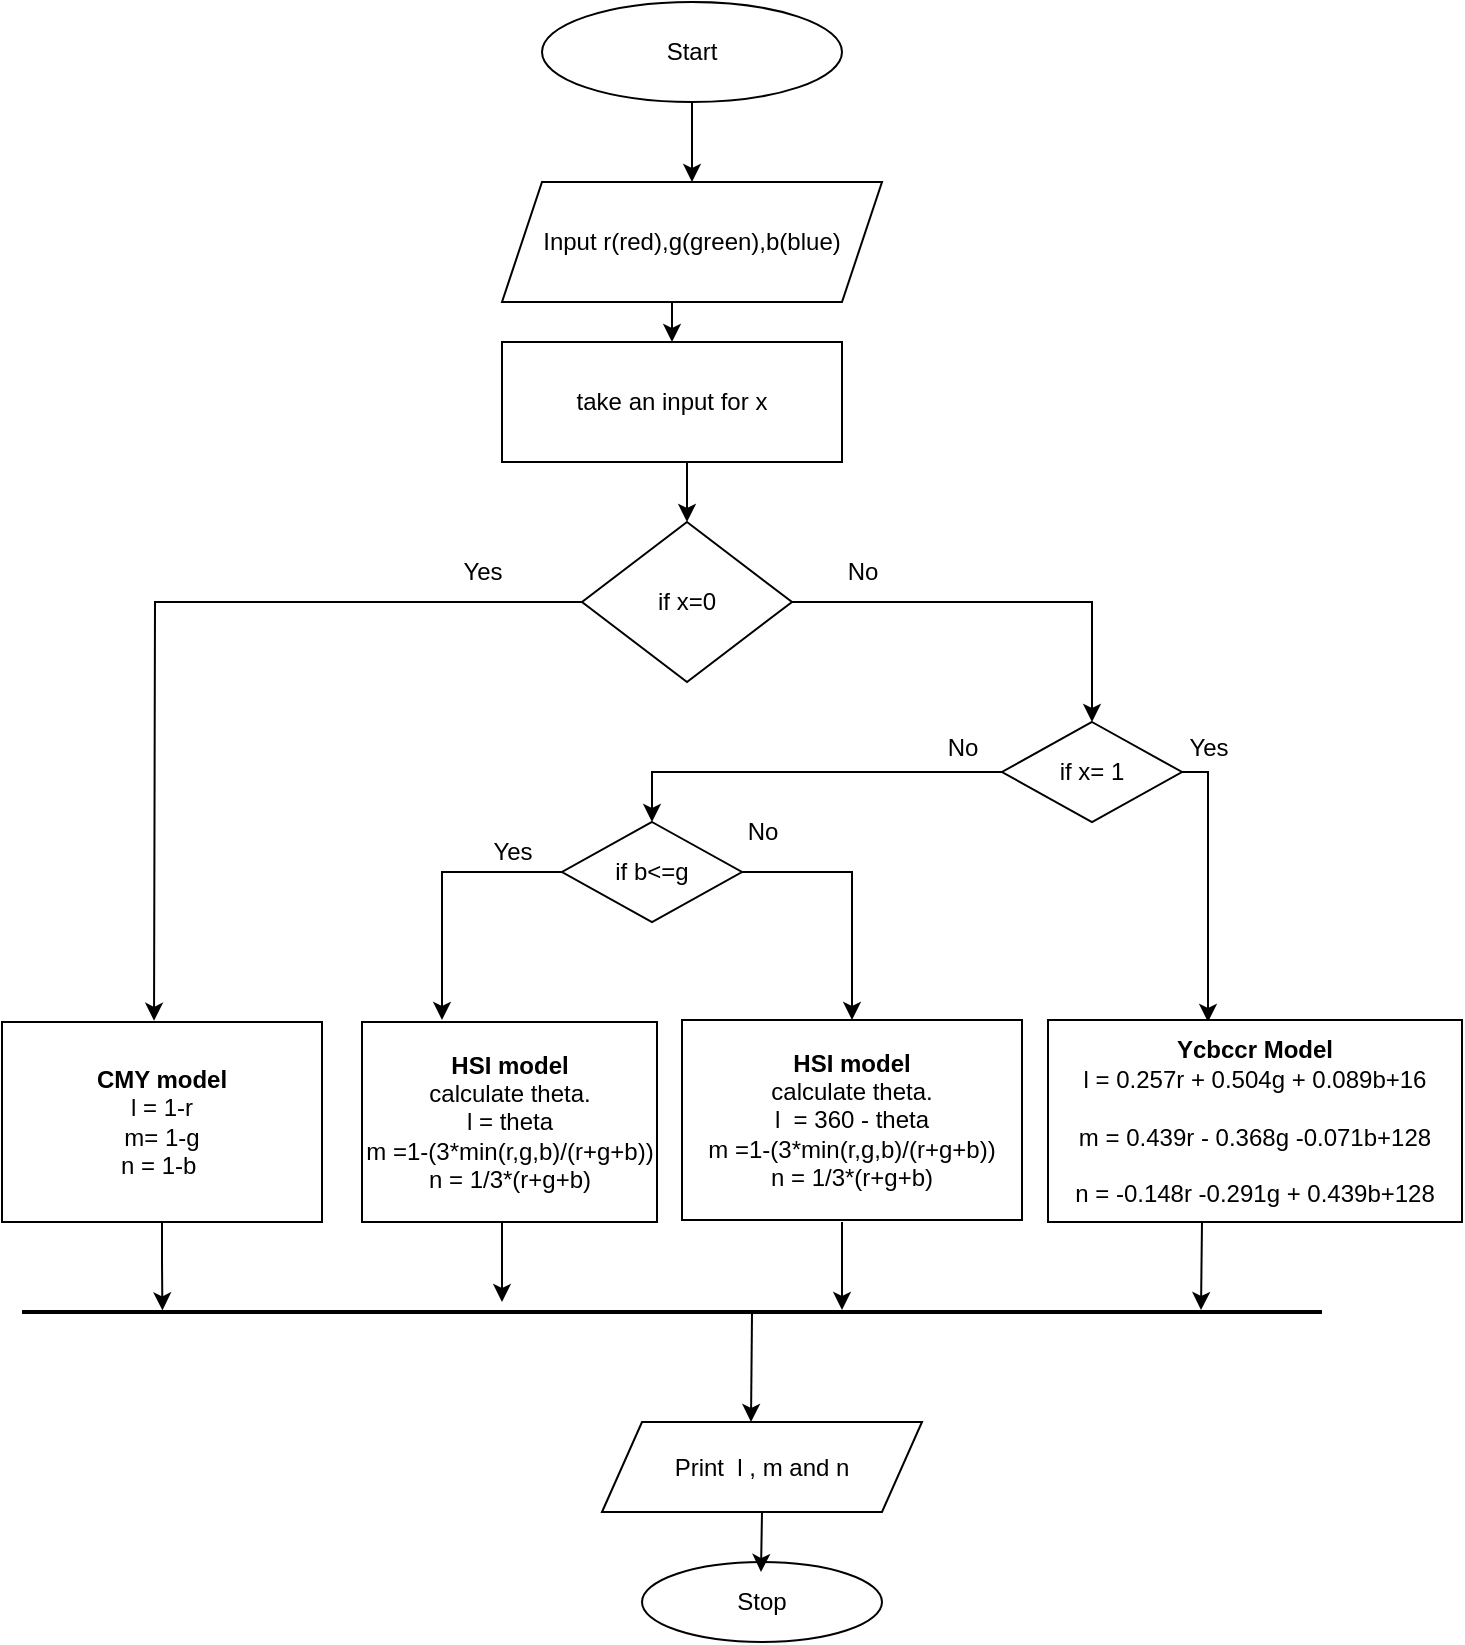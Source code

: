 <mxfile version="21.6.6" type="github">
  <diagram name="Page-1" id="t8HXH4a5JJKXtIFofeSr">
    <mxGraphModel dx="1050" dy="581" grid="1" gridSize="10" guides="1" tooltips="1" connect="1" arrows="1" fold="1" page="1" pageScale="1" pageWidth="827" pageHeight="1169" math="0" shadow="0">
      <root>
        <mxCell id="0" />
        <mxCell id="1" parent="0" />
        <mxCell id="Mtcm4c_lqoG7hYifoDOk-1" style="edgeStyle=orthogonalEdgeStyle;rounded=0;orthogonalLoop=1;jettySize=auto;html=1;entryX=0.5;entryY=0;entryDx=0;entryDy=0;" parent="1" source="Mtcm4c_lqoG7hYifoDOk-2" target="Mtcm4c_lqoG7hYifoDOk-4" edge="1">
          <mxGeometry relative="1" as="geometry" />
        </mxCell>
        <mxCell id="Mtcm4c_lqoG7hYifoDOk-2" value="Start" style="ellipse;whiteSpace=wrap;html=1;" parent="1" vertex="1">
          <mxGeometry x="320" y="50" width="150" height="50" as="geometry" />
        </mxCell>
        <mxCell id="Mtcm4c_lqoG7hYifoDOk-3" style="edgeStyle=orthogonalEdgeStyle;rounded=0;orthogonalLoop=1;jettySize=auto;html=1;exitX=0.5;exitY=1;exitDx=0;exitDy=0;entryX=0.5;entryY=0;entryDx=0;entryDy=0;" parent="1" source="Mtcm4c_lqoG7hYifoDOk-4" target="Mtcm4c_lqoG7hYifoDOk-6" edge="1">
          <mxGeometry relative="1" as="geometry" />
        </mxCell>
        <mxCell id="Mtcm4c_lqoG7hYifoDOk-4" value="Input r(red),g(green),b(blue)" style="shape=parallelogram;perimeter=parallelogramPerimeter;whiteSpace=wrap;html=1;fixedSize=1;" parent="1" vertex="1">
          <mxGeometry x="300" y="140" width="190" height="60" as="geometry" />
        </mxCell>
        <mxCell id="Mtcm4c_lqoG7hYifoDOk-5" style="edgeStyle=orthogonalEdgeStyle;rounded=0;orthogonalLoop=1;jettySize=auto;html=1;entryX=0.5;entryY=0;entryDx=0;entryDy=0;" parent="1" source="Mtcm4c_lqoG7hYifoDOk-6" target="Mtcm4c_lqoG7hYifoDOk-9" edge="1">
          <mxGeometry relative="1" as="geometry">
            <Array as="points">
              <mxPoint x="393" y="300" />
            </Array>
          </mxGeometry>
        </mxCell>
        <mxCell id="Mtcm4c_lqoG7hYifoDOk-6" value="take an input for x" style="rounded=0;whiteSpace=wrap;html=1;" parent="1" vertex="1">
          <mxGeometry x="300" y="220" width="170" height="60" as="geometry" />
        </mxCell>
        <mxCell id="Mtcm4c_lqoG7hYifoDOk-7" style="edgeStyle=orthogonalEdgeStyle;rounded=0;orthogonalLoop=1;jettySize=auto;html=1;entryX=0.5;entryY=0;entryDx=0;entryDy=0;" parent="1" source="Mtcm4c_lqoG7hYifoDOk-9" target="Mtcm4c_lqoG7hYifoDOk-12" edge="1">
          <mxGeometry relative="1" as="geometry" />
        </mxCell>
        <mxCell id="Mtcm4c_lqoG7hYifoDOk-36" style="edgeStyle=orthogonalEdgeStyle;rounded=0;orthogonalLoop=1;jettySize=auto;html=1;entryX=0.448;entryY=-0.006;entryDx=0;entryDy=0;entryPerimeter=0;" parent="1" source="Mtcm4c_lqoG7hYifoDOk-9" edge="1">
          <mxGeometry relative="1" as="geometry">
            <mxPoint x="126.016" y="559.394" as="targetPoint" />
          </mxGeometry>
        </mxCell>
        <mxCell id="Mtcm4c_lqoG7hYifoDOk-9" value="if x=0" style="rhombus;whiteSpace=wrap;html=1;" parent="1" vertex="1">
          <mxGeometry x="340" y="310" width="105" height="80" as="geometry" />
        </mxCell>
        <mxCell id="Mtcm4c_lqoG7hYifoDOk-10" style="edgeStyle=orthogonalEdgeStyle;rounded=0;orthogonalLoop=1;jettySize=auto;html=1;entryX=0.5;entryY=0;entryDx=0;entryDy=0;" parent="1" source="Mtcm4c_lqoG7hYifoDOk-12" target="Mtcm4c_lqoG7hYifoDOk-15" edge="1">
          <mxGeometry relative="1" as="geometry" />
        </mxCell>
        <mxCell id="Mtcm4c_lqoG7hYifoDOk-37" style="edgeStyle=orthogonalEdgeStyle;rounded=0;orthogonalLoop=1;jettySize=auto;html=1;entryX=0.5;entryY=0;entryDx=0;entryDy=0;" parent="1" source="Mtcm4c_lqoG7hYifoDOk-12" target="Mtcm4c_lqoG7hYifoDOk-18" edge="1">
          <mxGeometry relative="1" as="geometry">
            <Array as="points">
              <mxPoint x="653" y="435" />
            </Array>
          </mxGeometry>
        </mxCell>
        <mxCell id="Mtcm4c_lqoG7hYifoDOk-12" value="if x= 1" style="rhombus;whiteSpace=wrap;html=1;" parent="1" vertex="1">
          <mxGeometry x="550" y="410" width="90" height="50" as="geometry" />
        </mxCell>
        <mxCell id="Mtcm4c_lqoG7hYifoDOk-14" style="edgeStyle=orthogonalEdgeStyle;rounded=0;orthogonalLoop=1;jettySize=auto;html=1;" parent="1" source="Mtcm4c_lqoG7hYifoDOk-15" edge="1">
          <mxGeometry relative="1" as="geometry">
            <mxPoint x="270" y="559" as="targetPoint" />
            <Array as="points">
              <mxPoint x="270" y="485" />
            </Array>
          </mxGeometry>
        </mxCell>
        <mxCell id="Mtcm4c_lqoG7hYifoDOk-43" style="edgeStyle=orthogonalEdgeStyle;rounded=0;orthogonalLoop=1;jettySize=auto;html=1;entryX=0.5;entryY=0;entryDx=0;entryDy=0;" parent="1" source="Mtcm4c_lqoG7hYifoDOk-15" target="Mtcm4c_lqoG7hYifoDOk-17" edge="1">
          <mxGeometry relative="1" as="geometry">
            <Array as="points">
              <mxPoint x="475" y="485" />
            </Array>
          </mxGeometry>
        </mxCell>
        <mxCell id="Mtcm4c_lqoG7hYifoDOk-15" value="if b&amp;lt;=g" style="rhombus;whiteSpace=wrap;html=1;" parent="1" vertex="1">
          <mxGeometry x="330" y="460" width="90" height="50" as="geometry" />
        </mxCell>
        <mxCell id="Mtcm4c_lqoG7hYifoDOk-16" value="&lt;b&gt;HSI model&lt;/b&gt;&lt;br&gt;calculate theta.&lt;br style=&quot;border-color: var(--border-color);&quot;&gt;l = theta&lt;br style=&quot;border-color: var(--border-color);&quot;&gt;m =1-(3*min(r,g,b)/(r+g+b))&lt;br style=&quot;border-color: var(--border-color);&quot;&gt;n = 1/3*(r+g+b)" style="rounded=0;whiteSpace=wrap;html=1;" parent="1" vertex="1">
          <mxGeometry x="230" y="560" width="147.5" height="100" as="geometry" />
        </mxCell>
        <mxCell id="Mtcm4c_lqoG7hYifoDOk-17" value="&lt;b style=&quot;border-color: var(--border-color);&quot;&gt;HSI model&lt;br&gt;&lt;/b&gt;calculate theta.&lt;br&gt;l&amp;nbsp; = 360 - theta&lt;br style=&quot;border-color: var(--border-color);&quot;&gt;m =1-(3*min(r,g,b)/(r+g+b))&lt;br style=&quot;border-color: var(--border-color);&quot;&gt;n = 1/3*(r+g+b)" style="rounded=0;whiteSpace=wrap;html=1;" parent="1" vertex="1">
          <mxGeometry x="390" y="559" width="170" height="100" as="geometry" />
        </mxCell>
        <mxCell id="Mtcm4c_lqoG7hYifoDOk-18" value="&lt;b&gt;CMY model&lt;/b&gt;&lt;br&gt;a = 1-r&lt;br&gt;b= 1-g&lt;br&gt;c = 1-b&amp;nbsp;" style="rounded=0;whiteSpace=wrap;html=1;" parent="1" vertex="1">
          <mxGeometry x="573" y="560" width="160" height="100" as="geometry" />
        </mxCell>
        <mxCell id="Mtcm4c_lqoG7hYifoDOk-19" value="" style="line;strokeWidth=2;html=1;" parent="1" vertex="1">
          <mxGeometry x="60" y="700" width="650" height="10" as="geometry" />
        </mxCell>
        <mxCell id="Mtcm4c_lqoG7hYifoDOk-21" value="Print&amp;nbsp; l , m and n" style="shape=parallelogram;perimeter=parallelogramPerimeter;whiteSpace=wrap;html=1;fixedSize=1;" parent="1" vertex="1">
          <mxGeometry x="350" y="760" width="160" height="45" as="geometry" />
        </mxCell>
        <mxCell id="Mtcm4c_lqoG7hYifoDOk-22" value="Stop" style="ellipse;whiteSpace=wrap;html=1;" parent="1" vertex="1">
          <mxGeometry x="370" y="830" width="120" height="40" as="geometry" />
        </mxCell>
        <mxCell id="Mtcm4c_lqoG7hYifoDOk-23" value="" style="endArrow=classic;html=1;rounded=0;entryX=0.119;entryY=0.74;entryDx=0;entryDy=0;entryPerimeter=0;" parent="1" edge="1">
          <mxGeometry width="50" height="50" relative="1" as="geometry">
            <mxPoint x="470" y="660" as="sourcePoint" />
            <mxPoint x="470" y="704" as="targetPoint" />
          </mxGeometry>
        </mxCell>
        <mxCell id="Mtcm4c_lqoG7hYifoDOk-24" value="" style="endArrow=classic;html=1;rounded=0;" parent="1" edge="1">
          <mxGeometry width="50" height="50" relative="1" as="geometry">
            <mxPoint x="300" y="660" as="sourcePoint" />
            <mxPoint x="300" y="700" as="targetPoint" />
          </mxGeometry>
        </mxCell>
        <mxCell id="Mtcm4c_lqoG7hYifoDOk-25" value="" style="endArrow=classic;html=1;rounded=0;entryX=0.119;entryY=0.74;entryDx=0;entryDy=0;entryPerimeter=0;" parent="1" edge="1">
          <mxGeometry width="50" height="50" relative="1" as="geometry">
            <mxPoint x="650" y="660" as="sourcePoint" />
            <mxPoint x="649.5" y="704" as="targetPoint" />
          </mxGeometry>
        </mxCell>
        <mxCell id="Mtcm4c_lqoG7hYifoDOk-26" value="" style="endArrow=classic;html=1;rounded=0;entryX=0.119;entryY=0.74;entryDx=0;entryDy=0;entryPerimeter=0;" parent="1" edge="1">
          <mxGeometry width="50" height="50" relative="1" as="geometry">
            <mxPoint x="425" y="706" as="sourcePoint" />
            <mxPoint x="424.5" y="760" as="targetPoint" />
          </mxGeometry>
        </mxCell>
        <mxCell id="Mtcm4c_lqoG7hYifoDOk-27" value="" style="endArrow=classic;html=1;rounded=0;entryX=0.119;entryY=0.74;entryDx=0;entryDy=0;entryPerimeter=0;" parent="1" edge="1">
          <mxGeometry width="50" height="50" relative="1" as="geometry">
            <mxPoint x="430" y="805" as="sourcePoint" />
            <mxPoint x="429.5" y="835" as="targetPoint" />
          </mxGeometry>
        </mxCell>
        <mxCell id="Mtcm4c_lqoG7hYifoDOk-28" value="Yes" style="text;html=1;align=center;verticalAlign=middle;resizable=0;points=[];autosize=1;strokeColor=none;fillColor=none;" parent="1" vertex="1">
          <mxGeometry x="270" y="320" width="40" height="30" as="geometry" />
        </mxCell>
        <mxCell id="Mtcm4c_lqoG7hYifoDOk-29" value="No" style="text;html=1;align=center;verticalAlign=middle;resizable=0;points=[];autosize=1;strokeColor=none;fillColor=none;" parent="1" vertex="1">
          <mxGeometry x="460" y="320" width="40" height="30" as="geometry" />
        </mxCell>
        <mxCell id="Mtcm4c_lqoG7hYifoDOk-30" value="Yes" style="text;html=1;align=center;verticalAlign=middle;resizable=0;points=[];autosize=1;strokeColor=none;fillColor=none;" parent="1" vertex="1">
          <mxGeometry x="285" y="460" width="40" height="30" as="geometry" />
        </mxCell>
        <mxCell id="Mtcm4c_lqoG7hYifoDOk-31" value="No" style="text;html=1;align=center;verticalAlign=middle;resizable=0;points=[];autosize=1;strokeColor=none;fillColor=none;" parent="1" vertex="1">
          <mxGeometry x="410" y="450" width="40" height="30" as="geometry" />
        </mxCell>
        <mxCell id="Mtcm4c_lqoG7hYifoDOk-32" value="No" style="text;html=1;align=center;verticalAlign=middle;resizable=0;points=[];autosize=1;strokeColor=none;fillColor=none;" parent="1" vertex="1">
          <mxGeometry x="510" y="408" width="40" height="30" as="geometry" />
        </mxCell>
        <mxCell id="Mtcm4c_lqoG7hYifoDOk-33" value="Yes" style="text;html=1;align=center;verticalAlign=middle;resizable=0;points=[];autosize=1;strokeColor=none;fillColor=none;" parent="1" vertex="1">
          <mxGeometry x="633" y="408" width="40" height="30" as="geometry" />
        </mxCell>
        <mxCell id="Mtcm4c_lqoG7hYifoDOk-40" value="&lt;b&gt;Ycbccr Model&lt;/b&gt;&lt;br&gt;l = 0.257r + 0.504g + 0.089b+16&lt;br&gt;&lt;br style=&quot;border-color: var(--border-color);&quot;&gt;m = 0.439r - 0.368g -0.071b+128&lt;br&gt;&lt;br style=&quot;border-color: var(--border-color);&quot;&gt;n = -0.148r -0.291g + 0.439b+128" style="rounded=0;whiteSpace=wrap;html=1;" parent="1" vertex="1">
          <mxGeometry x="573" y="559" width="207" height="101" as="geometry" />
        </mxCell>
        <mxCell id="Mtcm4c_lqoG7hYifoDOk-42" style="edgeStyle=orthogonalEdgeStyle;rounded=0;orthogonalLoop=1;jettySize=auto;html=1;entryX=0.108;entryY=0.42;entryDx=0;entryDy=0;entryPerimeter=0;" parent="1" source="Mtcm4c_lqoG7hYifoDOk-41" target="Mtcm4c_lqoG7hYifoDOk-19" edge="1">
          <mxGeometry relative="1" as="geometry" />
        </mxCell>
        <mxCell id="Mtcm4c_lqoG7hYifoDOk-41" value="&lt;b&gt;CMY model&lt;/b&gt;&lt;br&gt;l = 1-r&lt;br&gt;m= 1-g&lt;br&gt;n = 1-b&amp;nbsp;" style="rounded=0;whiteSpace=wrap;html=1;" parent="1" vertex="1">
          <mxGeometry x="50" y="560" width="160" height="100" as="geometry" />
        </mxCell>
      </root>
    </mxGraphModel>
  </diagram>
</mxfile>
